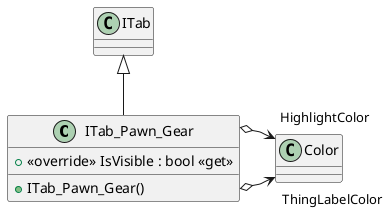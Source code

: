 @startuml
class ITab_Pawn_Gear {
    + <<override>> IsVisible : bool <<get>>
    + ITab_Pawn_Gear()
}
ITab <|-- ITab_Pawn_Gear
ITab_Pawn_Gear o-> "ThingLabelColor" Color
ITab_Pawn_Gear o-> "HighlightColor" Color
@enduml
